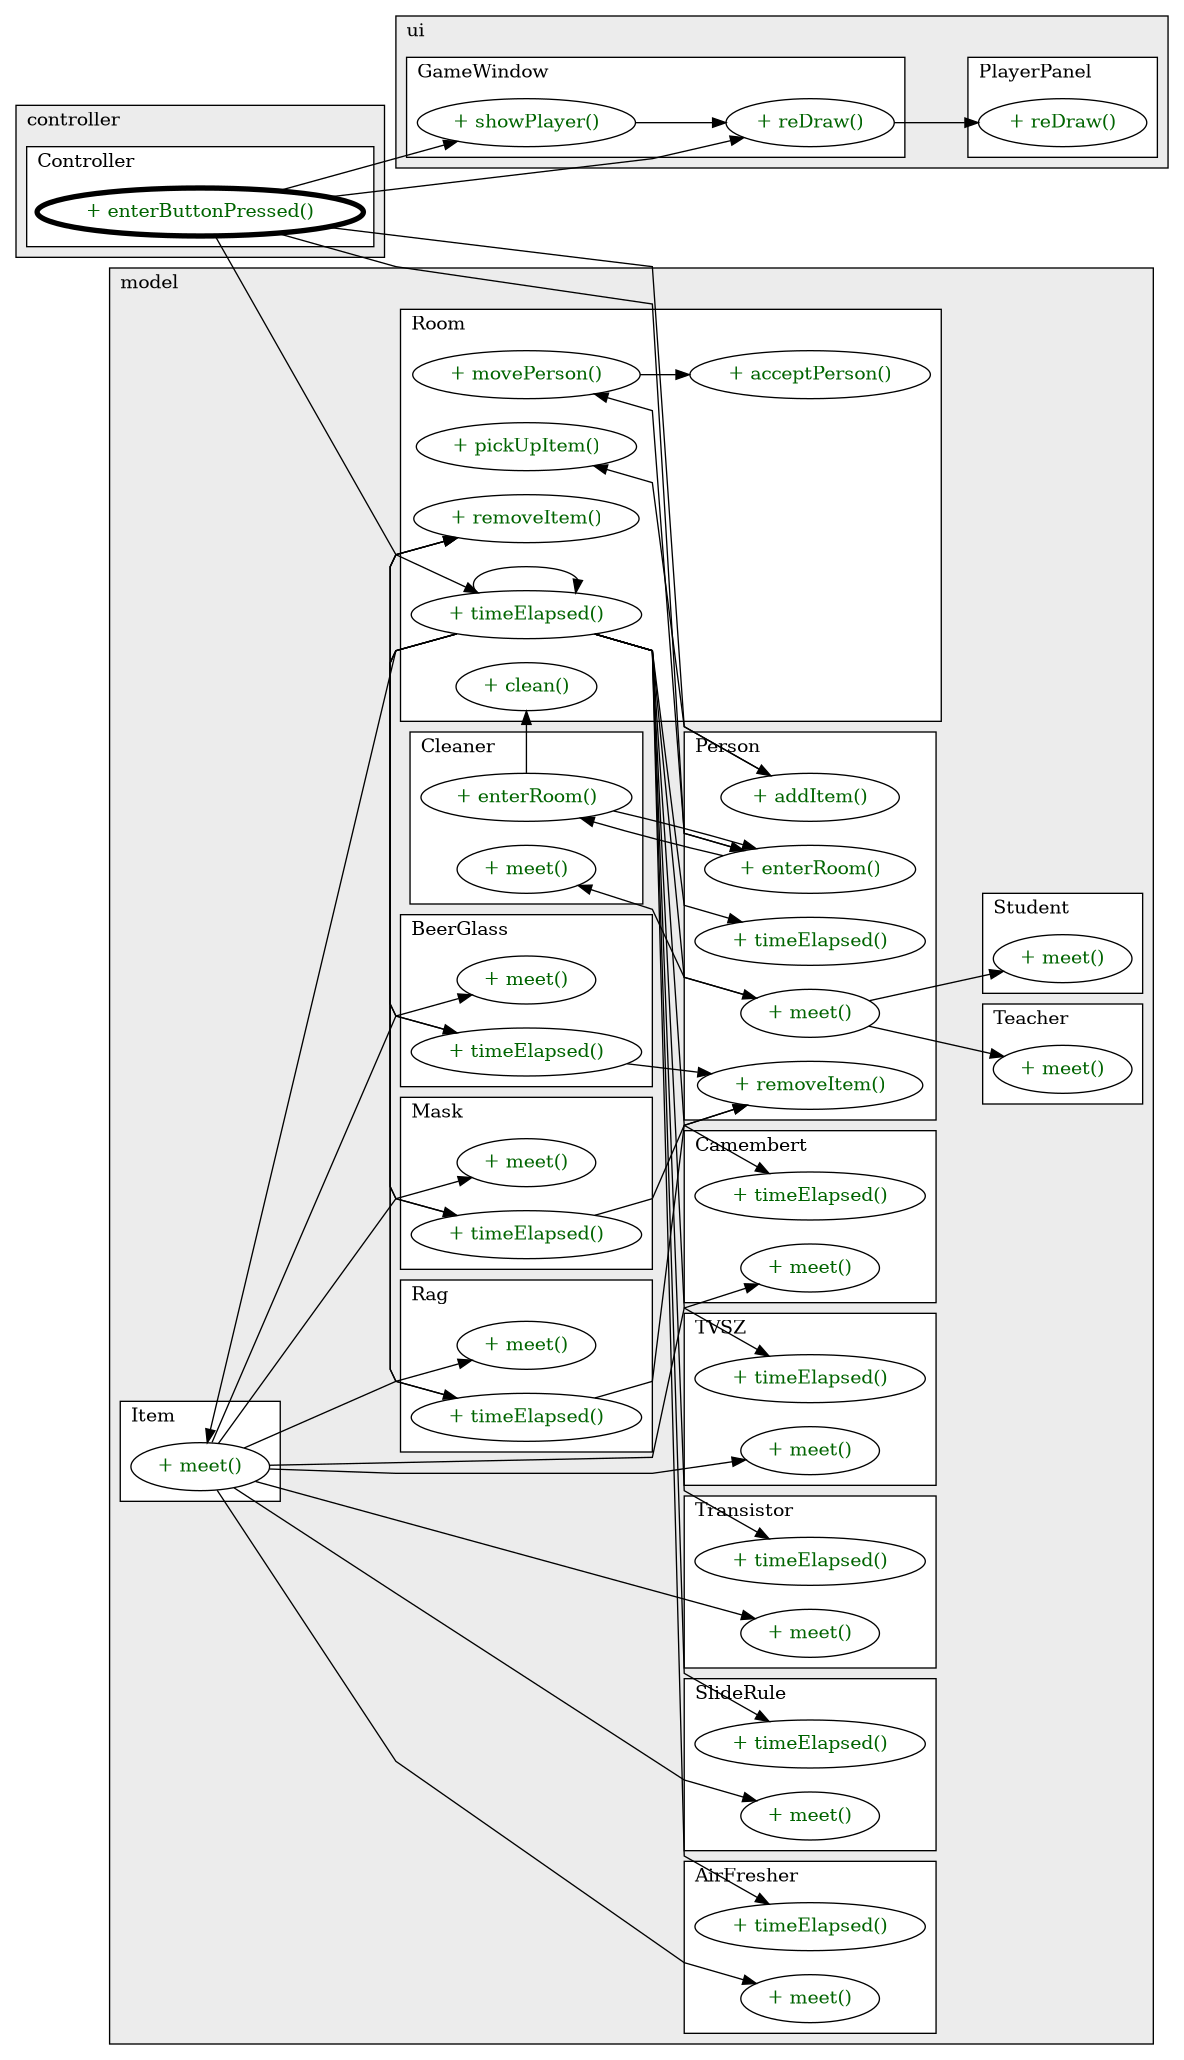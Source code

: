 @startuml

/' diagram meta data start
config=CallConfiguration;
{
  "rootMethod": "controller.Controller#enterButtonPressed()",
  "projectClassification": {
    "searchMode": "OpenProject", // OpenProject, AllProjects
    "includedProjects": "",
    "pathEndKeywords": "*.impl",
    "isClientPath": "",
    "isClientName": "",
    "isTestPath": "",
    "isTestName": "",
    "isMappingPath": "",
    "isMappingName": "",
    "isDataAccessPath": "",
    "isDataAccessName": "",
    "isDataStructurePath": "",
    "isDataStructureName": "",
    "isInterfaceStructuresPath": "",
    "isInterfaceStructuresName": "",
    "isEntryPointPath": "",
    "isEntryPointName": "",
    "treatFinalFieldsAsMandatory": false
  },
  "graphRestriction": {
    "classPackageExcludeFilter": "",
    "classPackageIncludeFilter": "",
    "classNameExcludeFilter": "",
    "classNameIncludeFilter": "",
    "methodNameExcludeFilter": "",
    "methodNameIncludeFilter": "",
    "removeByInheritance": "", // inheritance/annotation based filtering is done in a second step
    "removeByAnnotation": "",
    "removeByClassPackage": "", // cleanup the graph after inheritance/annotation based filtering is done
    "removeByClassName": "",
    "cutMappings": false,
    "cutEnum": true,
    "cutTests": true,
    "cutClient": true,
    "cutDataAccess": true,
    "cutInterfaceStructures": true,
    "cutDataStructures": true,
    "cutGetterAndSetter": true,
    "cutConstructors": true
  },
  "graphTraversal": {
    "forwardDepth": 3,
    "backwardDepth": 3,
    "classPackageExcludeFilter": "",
    "classPackageIncludeFilter": "",
    "classNameExcludeFilter": "",
    "classNameIncludeFilter": "",
    "methodNameExcludeFilter": "",
    "methodNameIncludeFilter": "",
    "hideMappings": false,
    "hideDataStructures": false,
    "hidePrivateMethods": true,
    "hideInterfaceCalls": true, // indirection: implementation -> interface (is hidden) -> implementation
    "onlyShowApplicationEntryPoints": false, // root node is included
    "useMethodCallsForStructureDiagram": "ForwardOnly" // ForwardOnly, BothDirections, No
  },
  "details": {
    "aggregation": "GroupByClass", // ByClass, GroupByClass, None
    "showMethodParametersTypes": false,
    "showMethodParametersNames": false,
    "showMethodReturnType": false,
    "showPackageLevels": 2,
    "showCallOrder": false,
    "edgeMode": "MethodsOnly", // TypesOnly, MethodsOnly, TypesAndMethods, MethodsAndDirectTypeUsage
    "showDetailedClassStructure": false
  },
  "rootClass": "controller.Controller",
  "extensionCallbackMethod": "" // qualified.class.name#methodName - signature: public static String method(String)
}
diagram meta data end '/



digraph g {
    rankdir="LR"
    splines=polyline
    

'nodes 
subgraph cluster_104069929 { 
   	label=model
	labeljust=l
	fillcolor="#ececec"
	style=filled
   
   subgraph cluster_1002356433 { 
   	label=Cleaner
	labeljust=l
	fillcolor=white
	style=filled
   
   Cleaner104069929XXXenterRoom2553083[
	label="+ enterRoom()"
	style=filled
	fillcolor=white
	tooltip="Cleaner

&#10;  A takarító mozgását végrehajtó metódus.&#10;  A takarító mozgási metódusa ugyanazzal kezdődik, mint az eredeti, ősben definiált.&#10;  Majd amennyiben a location-je módosult, meghívja a location-ön a setGas(false) és a clean() metódusait.&#10;  @param roomTo az a szoba, ahova át akar lépni&#10; "
	fontcolor=darkgreen
];

Cleaner104069929XXXmeet1907849355[
	label="+ meet()"
	style=filled
	fillcolor=white
	tooltip="Cleaner

&#10;  A takarító egy személlyel való találkozást kezeli le.&#10;  A takarító nem csinál semmit&#10;  @param person a személy, akivel találkozik&#10; "
	fontcolor=darkgreen
];
} 

subgraph cluster_1293994499 { 
   	label=Teacher
	labeljust=l
	fillcolor=white
	style=filled
   
   Teacher104069929XXXmeet1907849355[
	label="+ meet()"
	style=filled
	fillcolor=white
	tooltip="Teacher

&#10;  A tanár egy személlyel való találkozást kezeli le.&#10;  A személyt, akivel találkozik, megpróbálja megölni, amennyiben nincs lebénulva.&#10;  @param person a személy, akivel találkozik&#10; "
	fontcolor=darkgreen
];
} 

subgraph cluster_1378105930 { 
   	label=AirFresher
	labeljust=l
	fillcolor=white
	style=filled
   
   AirFresher104069929XXXmeet1907849355[
	label="+ meet()"
	style=filled
	fillcolor=white
	tooltip="AirFresher

&#10;  Egy személlyel való találkozást kezeli, ha a földön van.&#10;  Nincsen semmilyen hatása a földön.&#10;  @param person Az a személy, akivel találkozik&#10; "
	fontcolor=darkgreen
];

AirFresher104069929XXXtimeElapsed104431[
	label="+ timeElapsed()"
	style=filled
	fillcolor=white
	tooltip="AirFresher

&#10;  Idő telése a tárgyon&#10;  Mivel egyszerhasználatos tárgy, így nem történik vele&#10;  semmi az idő múlásával.&#10;  @param time az eltelt idő&#10; "
	fontcolor=darkgreen
];
} 

subgraph cluster_1541209638 { 
   	label=Person
	labeljust=l
	fillcolor=white
	style=filled
   
   Person104069929XXXaddItem2289459[
	label="+ addItem()"
	style=filled
	fillcolor=white
	tooltip="Person

&#10;  Egy tárgy felvétele, amennyiben a lehetséges&#10;  @param item a felvenni kívánt tárgy&#10; "
	fontcolor=darkgreen
];

Person104069929XXXenterRoom2553083[
	label="+ enterRoom()"
	style=filled
	fillcolor=white
	tooltip="Person

&#10;  A személy mozgását végrehajtó metódus.&#10;  Ha a személy nincs elkábulva, továbbítja a jelenlegi szobájának az átlépés igényét.&#10;  A két szoba felelőssége, hogy a személyt beengedi-e.&#10;  Amennyiben sikeresen átlép a másik szobába, frissíti a tárgyainak tartózkodási helyét is.&#10;  @param roomTo az a szoba, ahova át akar lépni&#10; "
	fontcolor=darkgreen
];

Person104069929XXXmeet1907849355[
	label="+ meet()"
	style=filled
	fillcolor=white
	tooltip="Person

&#10;  Egy személlyel való találkozást kezeli le.&#10;  @param person a személy, akivel találkozik&#10; "
	fontcolor=darkgreen
];

Person104069929XXXremoveItem2289459[
	label="+ removeItem()"
	style=filled
	fillcolor=white
	tooltip="Person

&#10;  Egy tárgy törlése a személy kezéből.&#10;  @param item a törölni kívánt tárgy&#10; "
	fontcolor=darkgreen
];

Person104069929XXXtimeElapsed104431[
	label="+ timeElapsed()"
	style=filled
	fillcolor=white
	tooltip="Person

&#10;  Időtelés szimulálása.&#10;  A személy továbbítja az eltelt időt (time) a nála lévő tárgyaknak.&#10;  Amennyiben kábult a személy, csökkenti a hátralévő kábulási időt.&#10;  @param time az eltelt idő&#10; "
	fontcolor=darkgreen
];
} 

subgraph cluster_159551353 { 
   	label=BeerGlass
	labeljust=l
	fillcolor=white
	style=filled
   
   BeerGlass104069929XXXmeet1907849355[
	label="+ meet()"
	style=filled
	fillcolor=white
	tooltip="BeerGlass

&#10;  Egy személlyel való találkozást kezeli, ha a földön van.&#10;  Nincsen semmilyen hatása, mert ha a földön van nem tud senkit megvédeni.&#10;  @param person Az a személy, akivel találkozik&#10; "
	fontcolor=darkgreen
];

BeerGlass104069929XXXtimeElapsed104431[
	label="+ timeElapsed()"
	style=filled
	fillcolor=white
	tooltip="BeerGlass

&#10;  Idő telése a tárgyon&#10;  Ha aktiválva van a tárgy, akkor a kapott paraméterrel csökkenti az objektum timeRemaining tagváltozóját.&#10;  Ha a timeRemaining elérte a 0-t, akkor kezdeményezi aktuális birtokosánál a tárgy megsemmisítését.&#10;  @param time az eltelt idő&#10; "
	fontcolor=darkgreen
];
} 

subgraph cluster_1669420968 { 
   	label=SlideRule
	labeljust=l
	fillcolor=white
	style=filled
   
   SlideRule104069929XXXmeet1907849355[
	label="+ meet()"
	style=filled
	fillcolor=white
	tooltip="SlideRule

&#10;  Találkozás személlyel&#10;  Nem csinál semmit, mert ha földön van nincs funkciója.&#10;  @param person a személy, akivel találkozik a tárgy&#10; "
	fontcolor=darkgreen
];

SlideRule104069929XXXtimeElapsed104431[
	label="+ timeElapsed()"
	style=filled
	fillcolor=white
	tooltip="SlideRule

&#10;  Idő telése a tárgyon&#10;  Mivel egyszerhasználatos tárgy, így nem történik vele semmi az idő múlásával.&#10;  @param time az eltelt idő&#10; "
	fontcolor=darkgreen
];
} 

subgraph cluster_1705623114 { 
   	label=Transistor
	labeljust=l
	fillcolor=white
	style=filled
   
   Transistor104069929XXXmeet1907849355[
	label="+ meet()"
	style=filled
	fillcolor=white
	tooltip="Transistor

&#10;  Találkozás emberrel&#10;  Nem csinál semmit.&#10;  @param person a személy, akivel találkozik a tárgy&#10; "
	fontcolor=darkgreen
];

Transistor104069929XXXtimeElapsed104431[
	label="+ timeElapsed()"
	style=filled
	fillcolor=white
	tooltip="Transistor

&#10;  Idő telése a tárgyon&#10;  Nem történik vele semmi.&#10;  @param time az eltelt idő&#10; "
	fontcolor=darkgreen
];
} 

subgraph cluster_1733563306 { 
   	label=Student
	labeljust=l
	fillcolor=white
	style=filled
   
   Student104069929XXXmeet1907849355[
	label="+ meet()"
	style=filled
	fillcolor=white
	tooltip="Student

&#10;  Egy személlyel való találkozást kezeli le. Köszön a személynek.&#10;  @param person a személy, akivel találkozik&#10; "
	fontcolor=darkgreen
];
} 

subgraph cluster_2011797581 { 
   	label=Rag
	labeljust=l
	fillcolor=white
	style=filled
   
   Rag104069929XXXmeet1907849355[
	label="+ meet()"
	style=filled
	fillcolor=white
	tooltip="Rag

&#10;  Egy személlyel való találkozást lekezelése.&#10;  Az aktivált rongy kezdeményezi a személy megbénítását.&#10;  @param person a személy, akivel találkozik a tárgy&#10; "
	fontcolor=darkgreen
];

Rag104069929XXXtimeElapsed104431[
	label="+ timeElapsed()"
	style=filled
	fillcolor=white
	tooltip="Rag

&#10;  Idő telése a tárgyra&#10;  Ha aktiválva van a tárgy, akkor a timeRemaining értékét&#10;  csökkenti time-mal. Ha elérte a 0-t, akkor aktuális birtokosánál kezdeményezi a tárgy&#10;  megsemmisítését.&#10;  @param time az eltelt idő&#10; "
	fontcolor=darkgreen
];
} 

subgraph cluster_2058534616 { 
   	label=Item
	labeljust=l
	fillcolor=white
	style=filled
   
   Item104069929XXXmeet1907849355[
	label="+ meet()"
	style=filled
	fillcolor=white
	tooltip="Item

&#10;  Ha a tárgy a földön van egy szobában,&#10;  a szobába belépő új személyekkel való találkozást kezeli.&#10;  @param person a személy, akivel találkozik a tárgy&#10; "
	fontcolor=darkgreen
];
} 

subgraph cluster_2058635953 { 
   	label=Mask
	labeljust=l
	fillcolor=white
	style=filled
   
   Mask104069929XXXmeet1907849355[
	label="+ meet()"
	style=filled
	fillcolor=white
	tooltip="Mask

&#10;  Találkozás személlyel&#10;  Nem csinál semmit, mert ha földön van nincs kit megvédenie.&#10;  @param person a személy, akivel találkozik a tárgy&#10; "
	fontcolor=darkgreen
];

Mask104069929XXXtimeElapsed104431[
	label="+ timeElapsed()"
	style=filled
	fillcolor=white
	tooltip="Mask

&#10;  Idő telése a maszkon&#10;  Ha aktiválva van a tárgy, akkor a timeRemaining értékét&#10;  csökkenti time-mal. Ha elérte a 0-t, akkor adott értékkel csökkenti a durationt és&#10;  visszaállítja az activatedet hamisra. Ha a duration elérte a 0-t akkor aktuális&#10;  birtokosánál kezdeményezi a tárgy megsemmisítését&#10;  @param time az eltelt idő&#10; "
	fontcolor=darkgreen
];
} 

subgraph cluster_2058798240 { 
   	label=Room
	labeljust=l
	fillcolor=white
	style=filled
   
   Room104069929XXXacceptPerson1907849355[
	label="+ acceptPerson()"
	style=filled
	fillcolor=white
	tooltip="Room

&#10;  A paraméterként kapott személyt engedi be a szobába.&#10;  Amennyiben a szoba kapacitása kimerült nem engedi be a személyt. A visszatérési&#10;  értéke a beengedés sikeressége. Ha beengedi a személyt, felel az új személy és a&#10;  szobában tartózkodó személyek kölcsönös találkozásáért, illetve az új személy és&#10;  szobában levő tárgyak találkozásáért. Ha a szoba mérgezett, felel a belépő játékos&#10;  elkábításáért.&#10;  Felel a ragacsosság növeléséért.&#10;  @param person a belépő személy&#10;  @return {@code true} ha sikeresen belépett a szobába {@code false} egyébként&#10; "
	fontcolor=darkgreen
];

Room104069929XXXclean0[
	label="+ clean()"
	style=filled
	fillcolor=white
	tooltip="Room

&#10;  A szoba takarítása.&#10;  Stickiness nullázása. A legutóbb érkezett ember (ez a takarító,&#10;  aki a szobába jövetelkor hívta a függvényt) kivételével&#10;  összes szobában tartózkodó embert átteszi egy másik szobába, amennyiben teheti.&#10;  A szomszédok listájában elölről indul, és ameddig tudja tenni az embereket, addig oda teszi&#10;  (meghívja az adott emberre az enterRoom(r3) metódust az adott r3 szomszédot átadva),&#10;  ha pedig nem tudja, akkor a következő szomszéddal próbálkozik.&#10;  Ha az összes szomszédon végig ment és még mindig maradt ember a szobában, akkor ők ott maradhatnak.&#10; "
	fontcolor=darkgreen
];

Room104069929XXXmovePerson1681949660[
	label="+ movePerson()"
	style=filled
	fillcolor=white
	tooltip="Room

&#10; Ha a szoba jelenleg nincs aktívan elátkozva, a&#10;  paraméterként kapott személy a paraméterként kapott szobába léptetésének igényét továbbítja. A kapott szoba&#10;  értesíti ennek sikerességéről és ő is ezzel tér vissza. Ha igazzal tér vissza, akkor&#10;  eltávolítja a személyt önmagából. Ha a szoba aktívan elátkozott, rögtön hamissal tér vissza.&#10;  @param person a személy, aki át akar lépni&#10;  @param roomTo a szoba, ahova át szeretne lépni&#10;  @return {@code true} ha sikeresen átlépett, {@code false} egyébként&#10; "
	fontcolor=darkgreen
];

Room104069929XXXpickUpItem2289459[
	label="+ pickUpItem()"
	style=filled
	fillcolor=white
	tooltip="Room

&#10;  Egy tárgy felvételének kezdeményezése a szobánál.&#10;  Amennyiben a ragacsosság még nem érte el a határértékét,&#10;  a removeItem()-hez hasonlóan eltávolítja a tárgyat, majd igazzal visszatér.&#10;  Egyébként hamis visszatérési értékkel jelzi a személynek a sikertelen felvételt.&#10;  @param item a tárgy amit fel akarnak venni&#10;  @return {@code true} ha a tárgy felvehető {@code false} egyébként&#10; "
	fontcolor=darkgreen
];

Room104069929XXXremoveItem2289459[
	label="+ removeItem()"
	style=filled
	fillcolor=white
	tooltip="Room

&#10;  Egy tárgy törlése a szobából.&#10;  @param item a törölni kívánt tárgy&#10; "
	fontcolor=darkgreen
];

Room104069929XXXtimeElapsed104431[
	label="+ timeElapsed()"
	style=filled
	fillcolor=white
	tooltip="Room

&#10;  Idő telésének szimulálása. Funckiói:&#10;  Elátkozottsági állapot módosul.&#10;  Továbbítja az eltelt időt a benne lévő személyeknek és tárgyaknak.&#10;  A továbbra is szobában tartózkodó tárgyakat összetalálkoztatja minden személlyel és&#10;  minden személyt kölcsönösen összetalálkoztat egymással.&#10;  @param time az eltelt idő&#10; "
	fontcolor=darkgreen
];
} 

subgraph cluster_2058832910 { 
   	label=TVSZ
	labeljust=l
	fillcolor=white
	style=filled
   
   TVSZ104069929XXXmeet1907849355[
	label="+ meet()"
	style=filled
	fillcolor=white
	tooltip="TVSZ

&#10;  Találkozás személlyel&#10;  Nem csinál semmit. a földön nem tud megvédeni senkit.&#10;  @param person a személy, akivel találkozik a tárgy&#10; "
	fontcolor=darkgreen
];

TVSZ104069929XXXtimeElapsed104431[
	label="+ timeElapsed()"
	style=filled
	fillcolor=white
	tooltip="TVSZ

&#10;  Idő telése a TVSZ-en&#10;  Mivel egyszerhasználatos tárgy, így nem történik vele&#10;  semmi az idő múlásával.&#10;  @param time az eltelt idő&#10; "
	fontcolor=darkgreen
];
} 

subgraph cluster_2119370327 { 
   	label=Camembert
	labeljust=l
	fillcolor=white
	style=filled
   
   Camembert104069929XXXmeet1907849355[
	label="+ meet()"
	style=filled
	fillcolor=white
	tooltip="Camembert

&#10;  Egy személlyel való találkozást kezeli, ha a földön van.&#10;  Nincsen semmilyen hatása.&#10;  @param person Az a személy, akivel találkozik&#10; "
	fontcolor=darkgreen
];

Camembert104069929XXXtimeElapsed104431[
	label="+ timeElapsed()"
	style=filled
	fillcolor=white
	tooltip="Camembert

&#10;  Idő múlása tárgyon.&#10;  Az idő műlása nincs rá hastással, mert egyszerhasználatos tárgy.&#10;  @param time az eltelt idő&#10; "
	fontcolor=darkgreen
];
} 
} 

subgraph cluster_3732 { 
   	label=ui
	labeljust=l
	fillcolor="#ececec"
	style=filled
   
   subgraph cluster_1924555204 { 
   	label=GameWindow
	labeljust=l
	fillcolor=white
	style=filled
   
   GameWindow3732XXXreDraw0[
	label="+ reDraw()"
	style=filled
	fillcolor=white
	tooltip="GameWindow

null"
	fontcolor=darkgreen
];

GameWindow3732XXXshowPlayer214492645[
	label="+ showPlayer()"
	style=filled
	fillcolor=white
	tooltip="GameWindow

null"
	fontcolor=darkgreen
];
} 

subgraph cluster_204909783 { 
   	label=PlayerPanel
	labeljust=l
	fillcolor=white
	style=filled
   
   PlayerPanel3732XXXreDraw0[
	label="+ reDraw()"
	style=filled
	fillcolor=white
	tooltip="PlayerPanel

null"
	fontcolor=darkgreen
];
} 
} 

subgraph cluster_637428636 { 
   	label=controller
	labeljust=l
	fillcolor="#ececec"
	style=filled
   
   subgraph cluster_1872830130 { 
   	label=Controller
	labeljust=l
	fillcolor=white
	style=filled
   
   Controller637428636XXXenterButtonPressed0[
	label="+ enterButtonPressed()"
	style=filled
	fillcolor=white
	tooltip="Controller

null"
	penwidth=4
	fontcolor=darkgreen
];
} 
} 

'edges    
BeerGlass104069929XXXtimeElapsed104431 -> Person104069929XXXremoveItem2289459;
BeerGlass104069929XXXtimeElapsed104431 -> Room104069929XXXremoveItem2289459;
Cleaner104069929XXXenterRoom2553083 -> Person104069929XXXenterRoom2553083;
Cleaner104069929XXXenterRoom2553083 -> Room104069929XXXclean0;
Controller637428636XXXenterButtonPressed0 -> GameWindow3732XXXreDraw0;
Controller637428636XXXenterButtonPressed0 -> GameWindow3732XXXshowPlayer214492645;
Controller637428636XXXenterButtonPressed0 -> Person104069929XXXaddItem2289459;
Controller637428636XXXenterButtonPressed0 -> Person104069929XXXenterRoom2553083;
Controller637428636XXXenterButtonPressed0 -> Room104069929XXXtimeElapsed104431;
GameWindow3732XXXreDraw0 -> PlayerPanel3732XXXreDraw0;
GameWindow3732XXXshowPlayer214492645 -> GameWindow3732XXXreDraw0;
Item104069929XXXmeet1907849355 -> AirFresher104069929XXXmeet1907849355;
Item104069929XXXmeet1907849355 -> BeerGlass104069929XXXmeet1907849355;
Item104069929XXXmeet1907849355 -> Camembert104069929XXXmeet1907849355;
Item104069929XXXmeet1907849355 -> Mask104069929XXXmeet1907849355;
Item104069929XXXmeet1907849355 -> Rag104069929XXXmeet1907849355;
Item104069929XXXmeet1907849355 -> SlideRule104069929XXXmeet1907849355;
Item104069929XXXmeet1907849355 -> TVSZ104069929XXXmeet1907849355;
Item104069929XXXmeet1907849355 -> Transistor104069929XXXmeet1907849355;
Mask104069929XXXtimeElapsed104431 -> Person104069929XXXremoveItem2289459;
Mask104069929XXXtimeElapsed104431 -> Room104069929XXXremoveItem2289459;
Person104069929XXXaddItem2289459 -> Room104069929XXXpickUpItem2289459;
Person104069929XXXenterRoom2553083 -> Cleaner104069929XXXenterRoom2553083;
Person104069929XXXenterRoom2553083 -> Room104069929XXXmovePerson1681949660;
Person104069929XXXmeet1907849355 -> Cleaner104069929XXXmeet1907849355;
Person104069929XXXmeet1907849355 -> Student104069929XXXmeet1907849355;
Person104069929XXXmeet1907849355 -> Teacher104069929XXXmeet1907849355;
Rag104069929XXXtimeElapsed104431 -> Person104069929XXXremoveItem2289459;
Rag104069929XXXtimeElapsed104431 -> Room104069929XXXremoveItem2289459;
Room104069929XXXmovePerson1681949660 -> Room104069929XXXacceptPerson1907849355;
Room104069929XXXtimeElapsed104431 -> AirFresher104069929XXXtimeElapsed104431;
Room104069929XXXtimeElapsed104431 -> BeerGlass104069929XXXtimeElapsed104431;
Room104069929XXXtimeElapsed104431 -> Camembert104069929XXXtimeElapsed104431;
Room104069929XXXtimeElapsed104431 -> Item104069929XXXmeet1907849355;
Room104069929XXXtimeElapsed104431 -> Mask104069929XXXtimeElapsed104431;
Room104069929XXXtimeElapsed104431 -> Person104069929XXXmeet1907849355;
Room104069929XXXtimeElapsed104431 -> Person104069929XXXtimeElapsed104431;
Room104069929XXXtimeElapsed104431 -> Rag104069929XXXtimeElapsed104431;
Room104069929XXXtimeElapsed104431 -> Room104069929XXXtimeElapsed104431;
Room104069929XXXtimeElapsed104431 -> SlideRule104069929XXXtimeElapsed104431;
Room104069929XXXtimeElapsed104431 -> TVSZ104069929XXXtimeElapsed104431;
Room104069929XXXtimeElapsed104431 -> Transistor104069929XXXtimeElapsed104431;
    
}
@enduml
